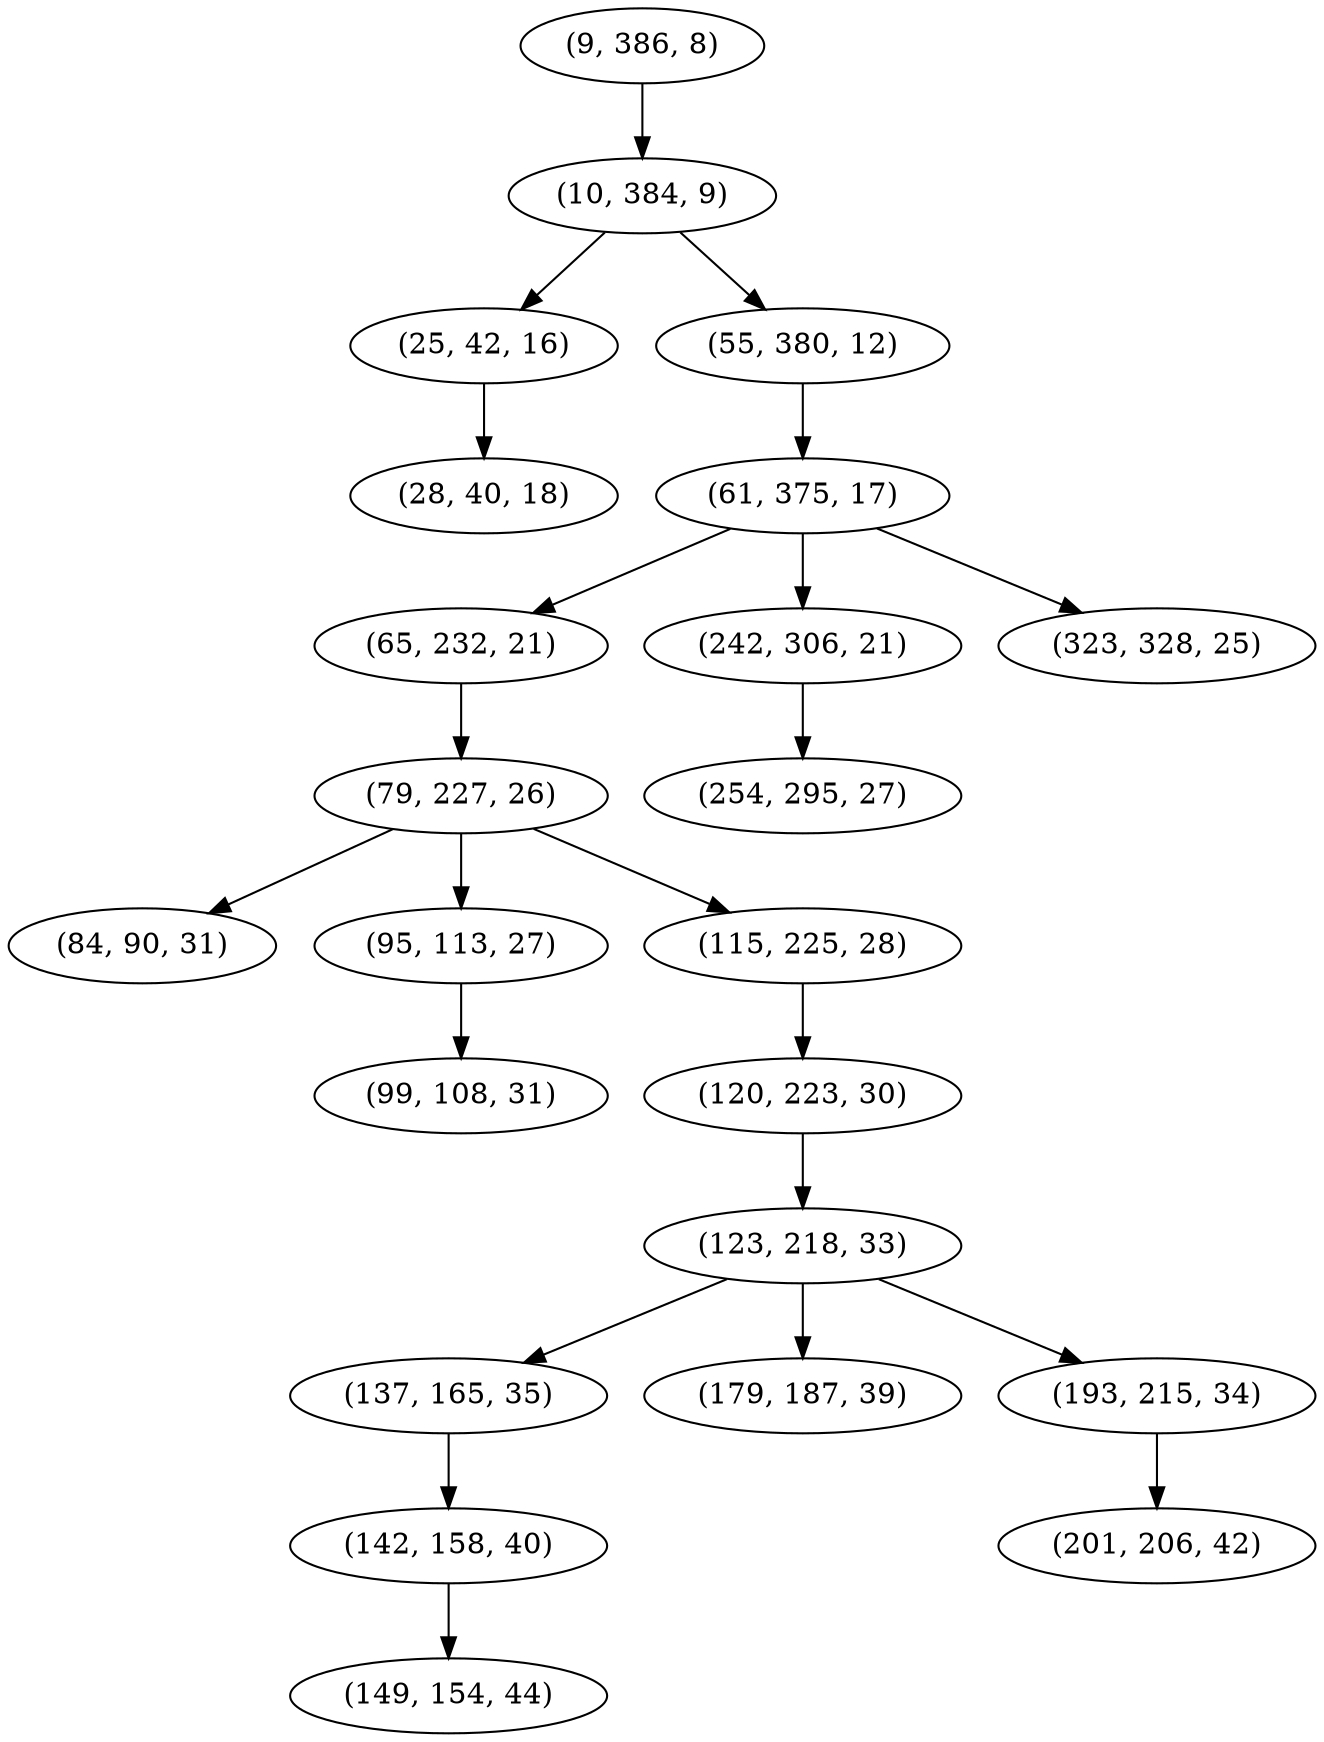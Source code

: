 digraph tree {
    "(9, 386, 8)";
    "(10, 384, 9)";
    "(25, 42, 16)";
    "(28, 40, 18)";
    "(55, 380, 12)";
    "(61, 375, 17)";
    "(65, 232, 21)";
    "(79, 227, 26)";
    "(84, 90, 31)";
    "(95, 113, 27)";
    "(99, 108, 31)";
    "(115, 225, 28)";
    "(120, 223, 30)";
    "(123, 218, 33)";
    "(137, 165, 35)";
    "(142, 158, 40)";
    "(149, 154, 44)";
    "(179, 187, 39)";
    "(193, 215, 34)";
    "(201, 206, 42)";
    "(242, 306, 21)";
    "(254, 295, 27)";
    "(323, 328, 25)";
    "(9, 386, 8)" -> "(10, 384, 9)";
    "(10, 384, 9)" -> "(25, 42, 16)";
    "(10, 384, 9)" -> "(55, 380, 12)";
    "(25, 42, 16)" -> "(28, 40, 18)";
    "(55, 380, 12)" -> "(61, 375, 17)";
    "(61, 375, 17)" -> "(65, 232, 21)";
    "(61, 375, 17)" -> "(242, 306, 21)";
    "(61, 375, 17)" -> "(323, 328, 25)";
    "(65, 232, 21)" -> "(79, 227, 26)";
    "(79, 227, 26)" -> "(84, 90, 31)";
    "(79, 227, 26)" -> "(95, 113, 27)";
    "(79, 227, 26)" -> "(115, 225, 28)";
    "(95, 113, 27)" -> "(99, 108, 31)";
    "(115, 225, 28)" -> "(120, 223, 30)";
    "(120, 223, 30)" -> "(123, 218, 33)";
    "(123, 218, 33)" -> "(137, 165, 35)";
    "(123, 218, 33)" -> "(179, 187, 39)";
    "(123, 218, 33)" -> "(193, 215, 34)";
    "(137, 165, 35)" -> "(142, 158, 40)";
    "(142, 158, 40)" -> "(149, 154, 44)";
    "(193, 215, 34)" -> "(201, 206, 42)";
    "(242, 306, 21)" -> "(254, 295, 27)";
}
